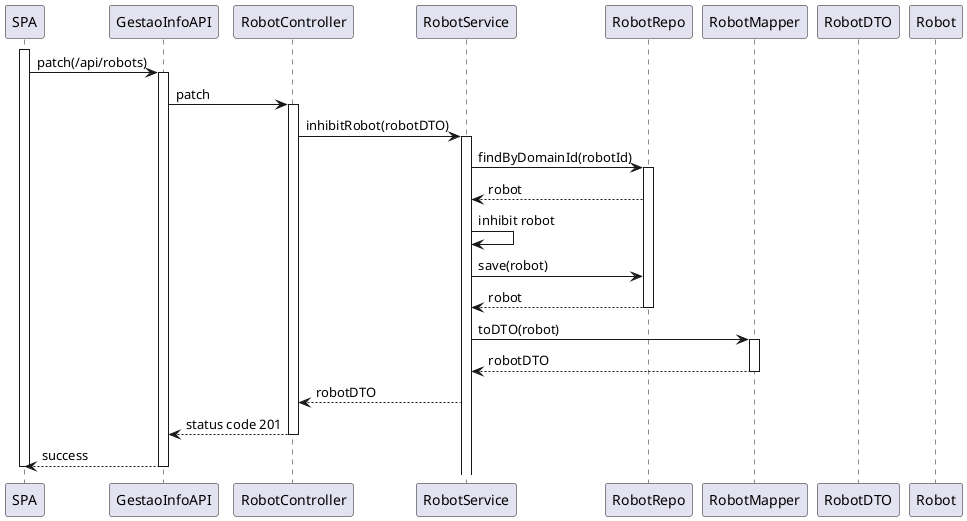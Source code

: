 @startuml
participant SPA
participant "GestaoInfoAPI" as API
participant "RobotController" as Ctrl
participant "RobotService" as Srv
participant "RobotRepo" as Repo
participant "RobotMapper" as Map
participant "RobotDTO" as DTO
participant "Robot" as Domain

activate SPA
SPA -> API: patch(/api/robots)
activate API

API -> Ctrl: patch
activate Ctrl

Ctrl -> Srv: inhibitRobot(robotDTO)
activate Srv

' create Domain
' Srv -> Domain: create
Srv -> Repo: findByDomainId(robotId)
activate Repo
Repo --> Srv: robot
Srv -> Srv: inhibit robot
Srv -> Repo: save(robot)
Repo --> Srv: robot
deactivate Repo

Srv -> Map: toDTO(robot)
activate Map
Map --> Srv: robotDTO
deactivate Map

Srv --> Ctrl: robotDTO

Ctrl --> API: status code 201
deactivate Ctrl

API --> SPA: success
deactivate API
deactivate SPA
@enduml